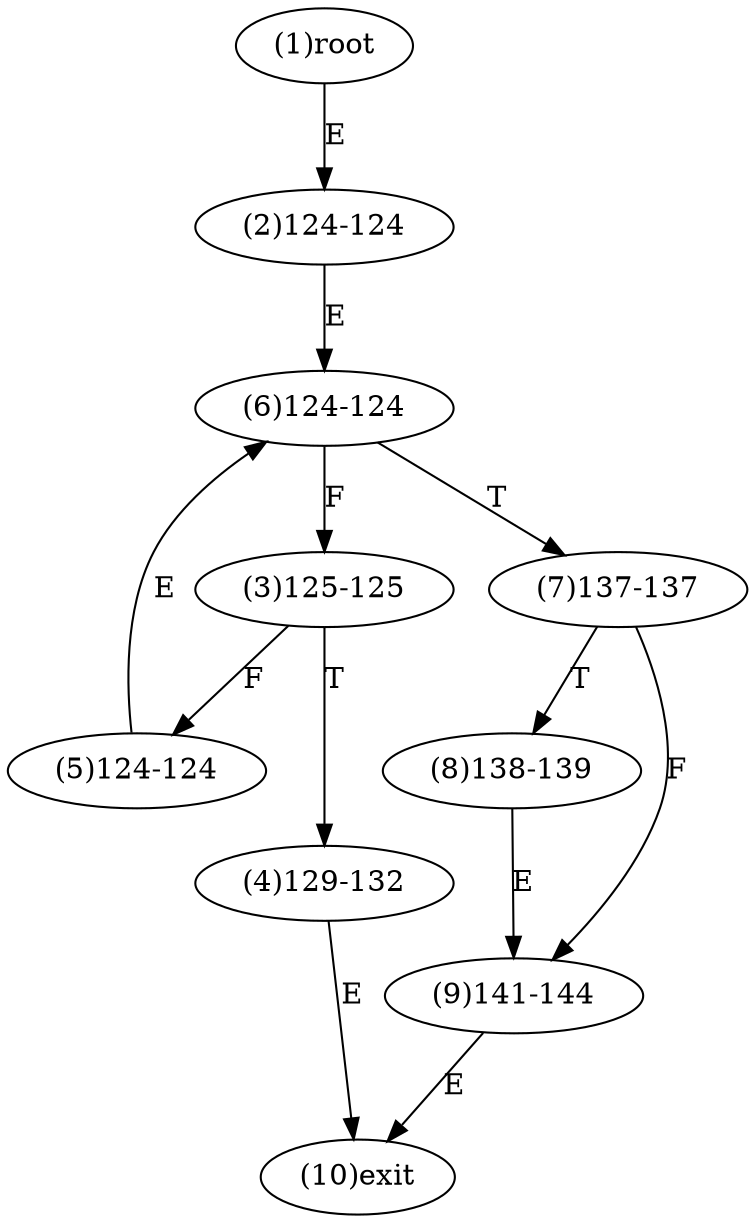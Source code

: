 digraph "" { 
1[ label="(1)root"];
2[ label="(2)124-124"];
3[ label="(3)125-125"];
4[ label="(4)129-132"];
5[ label="(5)124-124"];
6[ label="(6)124-124"];
7[ label="(7)137-137"];
8[ label="(8)138-139"];
9[ label="(9)141-144"];
10[ label="(10)exit"];
1->2[ label="E"];
2->6[ label="E"];
3->5[ label="F"];
3->4[ label="T"];
4->10[ label="E"];
5->6[ label="E"];
6->3[ label="F"];
6->7[ label="T"];
7->9[ label="F"];
7->8[ label="T"];
8->9[ label="E"];
9->10[ label="E"];
}